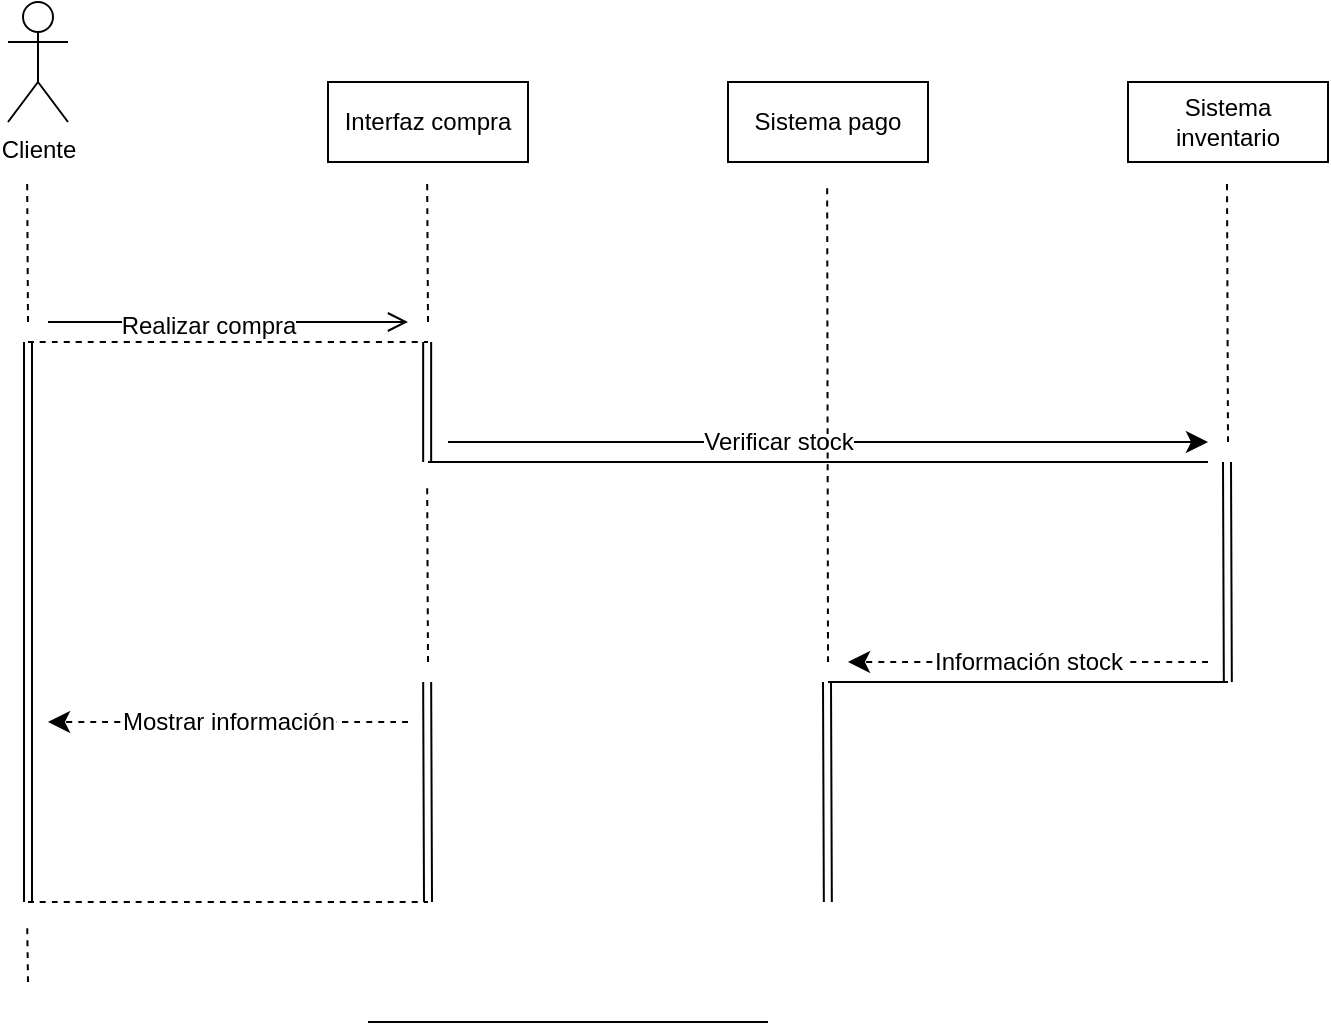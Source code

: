 <mxfile version="24.7.8">
  <diagram name="Página-1" id="MpYkiEA_jEKEJEpAyN_3">
    <mxGraphModel dx="1050" dy="557" grid="1" gridSize="10" guides="1" tooltips="1" connect="1" arrows="1" fold="1" page="1" pageScale="1" pageWidth="827" pageHeight="1169" math="0" shadow="0">
      <root>
        <mxCell id="0" />
        <mxCell id="1" parent="0" />
        <mxCell id="fn82p0TV0uXK6FTKw6-9-1" value="Interfaz compra" style="rounded=0;whiteSpace=wrap;html=1;" vertex="1" parent="1">
          <mxGeometry x="230" y="130" width="100" height="40" as="geometry" />
        </mxCell>
        <mxCell id="fn82p0TV0uXK6FTKw6-9-2" value="Sistema pago" style="rounded=0;whiteSpace=wrap;html=1;" vertex="1" parent="1">
          <mxGeometry x="430" y="130" width="100" height="40" as="geometry" />
        </mxCell>
        <mxCell id="fn82p0TV0uXK6FTKw6-9-3" value="" style="shape=link;html=1;rounded=0;fontSize=12;startSize=8;endSize=8;curved=1;" edge="1" parent="1">
          <mxGeometry width="100" relative="1" as="geometry">
            <mxPoint x="80" y="260" as="sourcePoint" />
            <mxPoint x="80" y="540" as="targetPoint" />
          </mxGeometry>
        </mxCell>
        <mxCell id="fn82p0TV0uXK6FTKw6-9-4" value="" style="shape=link;html=1;rounded=0;fontSize=12;startSize=8;endSize=8;curved=1;" edge="1" parent="1">
          <mxGeometry width="100" relative="1" as="geometry">
            <mxPoint x="279.58" y="260" as="sourcePoint" />
            <mxPoint x="279.58" y="320" as="targetPoint" />
          </mxGeometry>
        </mxCell>
        <mxCell id="fn82p0TV0uXK6FTKw6-9-5" value="" style="shape=link;html=1;rounded=0;fontSize=12;startSize=8;endSize=8;curved=1;" edge="1" parent="1">
          <mxGeometry width="100" relative="1" as="geometry">
            <mxPoint x="479.5" y="430" as="sourcePoint" />
            <mxPoint x="479.92" y="540" as="targetPoint" />
          </mxGeometry>
        </mxCell>
        <mxCell id="fn82p0TV0uXK6FTKw6-9-6" value="" style="endArrow=open;html=1;rounded=0;fontSize=12;startSize=8;endSize=8;curved=1;endFill=0;" edge="1" parent="1">
          <mxGeometry width="50" height="50" relative="1" as="geometry">
            <mxPoint x="90" y="250" as="sourcePoint" />
            <mxPoint x="270" y="250" as="targetPoint" />
          </mxGeometry>
        </mxCell>
        <mxCell id="fn82p0TV0uXK6FTKw6-9-7" value="Realizar compra" style="edgeLabel;html=1;align=center;verticalAlign=middle;resizable=0;points=[];fontSize=12;" vertex="1" connectable="0" parent="fn82p0TV0uXK6FTKw6-9-6">
          <mxGeometry x="-0.256" y="-2" relative="1" as="geometry">
            <mxPoint x="13" as="offset" />
          </mxGeometry>
        </mxCell>
        <mxCell id="fn82p0TV0uXK6FTKw6-9-8" value="" style="endArrow=classic;html=1;rounded=0;fontSize=12;startSize=8;endSize=8;curved=1;" edge="1" parent="1">
          <mxGeometry width="50" height="50" relative="1" as="geometry">
            <mxPoint x="290" y="310" as="sourcePoint" />
            <mxPoint x="670" y="310" as="targetPoint" />
          </mxGeometry>
        </mxCell>
        <mxCell id="fn82p0TV0uXK6FTKw6-9-9" value="Verificar stock" style="edgeLabel;html=1;align=center;verticalAlign=middle;resizable=0;points=[];fontSize=12;" vertex="1" connectable="0" parent="fn82p0TV0uXK6FTKw6-9-8">
          <mxGeometry x="-0.256" y="-2" relative="1" as="geometry">
            <mxPoint x="23" y="-2" as="offset" />
          </mxGeometry>
        </mxCell>
        <mxCell id="fn82p0TV0uXK6FTKw6-9-10" value="Mostrar información" style="endArrow=classic;html=1;rounded=0;fontSize=12;startSize=8;endSize=8;curved=1;dashed=1;" edge="1" parent="1">
          <mxGeometry width="50" height="50" relative="1" as="geometry">
            <mxPoint x="270" y="450" as="sourcePoint" />
            <mxPoint x="90" y="450" as="targetPoint" />
          </mxGeometry>
        </mxCell>
        <mxCell id="fn82p0TV0uXK6FTKw6-9-11" value="" style="endArrow=none;dashed=1;html=1;rounded=0;fontSize=12;startSize=8;endSize=8;curved=1;" edge="1" parent="1">
          <mxGeometry width="50" height="50" relative="1" as="geometry">
            <mxPoint x="80" y="250" as="sourcePoint" />
            <mxPoint x="79.58" y="180" as="targetPoint" />
          </mxGeometry>
        </mxCell>
        <mxCell id="fn82p0TV0uXK6FTKw6-9-12" value="" style="endArrow=none;dashed=1;html=1;rounded=0;fontSize=12;startSize=8;endSize=8;curved=1;" edge="1" parent="1">
          <mxGeometry width="50" height="50" relative="1" as="geometry">
            <mxPoint x="280" y="250" as="sourcePoint" />
            <mxPoint x="279.58" y="180" as="targetPoint" />
          </mxGeometry>
        </mxCell>
        <mxCell id="fn82p0TV0uXK6FTKw6-9-13" value="" style="endArrow=none;dashed=1;html=1;rounded=0;fontSize=12;startSize=8;endSize=8;curved=1;" edge="1" parent="1">
          <mxGeometry width="50" height="50" relative="1" as="geometry">
            <mxPoint x="480" y="420" as="sourcePoint" />
            <mxPoint x="479.58" y="180" as="targetPoint" />
          </mxGeometry>
        </mxCell>
        <mxCell id="fn82p0TV0uXK6FTKw6-9-14" value="" style="shape=link;html=1;rounded=0;fontSize=12;startSize=8;endSize=8;curved=1;" edge="1" parent="1">
          <mxGeometry width="100" relative="1" as="geometry">
            <mxPoint x="279.58" y="430" as="sourcePoint" />
            <mxPoint x="280" y="540" as="targetPoint" />
          </mxGeometry>
        </mxCell>
        <mxCell id="fn82p0TV0uXK6FTKw6-9-15" value="" style="endArrow=none;dashed=1;html=1;rounded=0;fontSize=12;startSize=8;endSize=8;curved=1;" edge="1" parent="1">
          <mxGeometry width="50" height="50" relative="1" as="geometry">
            <mxPoint x="280" y="420" as="sourcePoint" />
            <mxPoint x="279.58" y="330" as="targetPoint" />
          </mxGeometry>
        </mxCell>
        <mxCell id="fn82p0TV0uXK6FTKw6-9-17" value="Información stock" style="endArrow=classic;html=1;rounded=0;fontSize=12;startSize=8;endSize=8;curved=1;dashed=1;" edge="1" parent="1">
          <mxGeometry width="50" height="50" relative="1" as="geometry">
            <mxPoint x="670" y="420" as="sourcePoint" />
            <mxPoint x="490" y="420" as="targetPoint" />
            <mxPoint as="offset" />
          </mxGeometry>
        </mxCell>
        <mxCell id="fn82p0TV0uXK6FTKw6-9-18" value="" style="endArrow=none;dashed=1;html=1;rounded=0;fontSize=12;startSize=8;endSize=8;curved=1;" edge="1" parent="1">
          <mxGeometry width="50" height="50" relative="1" as="geometry">
            <mxPoint x="80" y="580" as="sourcePoint" />
            <mxPoint x="79.58" y="550" as="targetPoint" />
          </mxGeometry>
        </mxCell>
        <mxCell id="fn82p0TV0uXK6FTKw6-9-19" value="" style="endArrow=none;html=1;rounded=0;fontSize=12;startSize=8;endSize=8;curved=1;dashed=1;" edge="1" parent="1">
          <mxGeometry width="50" height="50" relative="1" as="geometry">
            <mxPoint x="80" y="260" as="sourcePoint" />
            <mxPoint x="280" y="260" as="targetPoint" />
          </mxGeometry>
        </mxCell>
        <mxCell id="fn82p0TV0uXK6FTKw6-9-20" value="" style="endArrow=none;html=1;rounded=0;fontSize=12;startSize=8;endSize=8;curved=1;" edge="1" parent="1">
          <mxGeometry width="50" height="50" relative="1" as="geometry">
            <mxPoint x="280" y="320" as="sourcePoint" />
            <mxPoint x="670" y="320" as="targetPoint" />
          </mxGeometry>
        </mxCell>
        <mxCell id="fn82p0TV0uXK6FTKw6-9-21" value="" style="endArrow=none;html=1;rounded=0;fontSize=12;startSize=8;endSize=8;curved=1;" edge="1" parent="1">
          <mxGeometry width="50" height="50" relative="1" as="geometry">
            <mxPoint x="250" y="600" as="sourcePoint" />
            <mxPoint x="450" y="600" as="targetPoint" />
          </mxGeometry>
        </mxCell>
        <mxCell id="fn82p0TV0uXK6FTKw6-9-22" value="" style="endArrow=none;html=1;rounded=0;fontSize=12;startSize=8;endSize=8;curved=1;dashed=1;" edge="1" parent="1">
          <mxGeometry width="50" height="50" relative="1" as="geometry">
            <mxPoint x="80" y="540" as="sourcePoint" />
            <mxPoint x="280" y="540" as="targetPoint" />
          </mxGeometry>
        </mxCell>
        <mxCell id="fn82p0TV0uXK6FTKw6-9-23" value="Cliente" style="shape=umlActor;verticalLabelPosition=bottom;verticalAlign=top;html=1;outlineConnect=0;" vertex="1" parent="1">
          <mxGeometry x="70" y="90" width="30" height="60" as="geometry" />
        </mxCell>
        <mxCell id="fn82p0TV0uXK6FTKw6-9-24" value="Sistema inventario" style="rounded=0;whiteSpace=wrap;html=1;" vertex="1" parent="1">
          <mxGeometry x="630" y="130" width="100" height="40" as="geometry" />
        </mxCell>
        <mxCell id="fn82p0TV0uXK6FTKw6-9-26" value="" style="shape=link;html=1;rounded=0;fontSize=12;startSize=8;endSize=8;curved=1;" edge="1" parent="1">
          <mxGeometry width="100" relative="1" as="geometry">
            <mxPoint x="679.5" y="320" as="sourcePoint" />
            <mxPoint x="679.92" y="430" as="targetPoint" />
          </mxGeometry>
        </mxCell>
        <mxCell id="fn82p0TV0uXK6FTKw6-9-27" value="" style="endArrow=none;dashed=1;html=1;rounded=0;fontSize=12;startSize=8;endSize=8;curved=1;" edge="1" parent="1">
          <mxGeometry width="50" height="50" relative="1" as="geometry">
            <mxPoint x="680" y="310" as="sourcePoint" />
            <mxPoint x="679.5" y="180" as="targetPoint" />
          </mxGeometry>
        </mxCell>
        <mxCell id="fn82p0TV0uXK6FTKw6-9-28" value="" style="endArrow=none;html=1;rounded=0;fontSize=12;startSize=8;endSize=8;curved=1;" edge="1" parent="1">
          <mxGeometry width="50" height="50" relative="1" as="geometry">
            <mxPoint x="480" y="430" as="sourcePoint" />
            <mxPoint x="680" y="430" as="targetPoint" />
          </mxGeometry>
        </mxCell>
      </root>
    </mxGraphModel>
  </diagram>
</mxfile>
